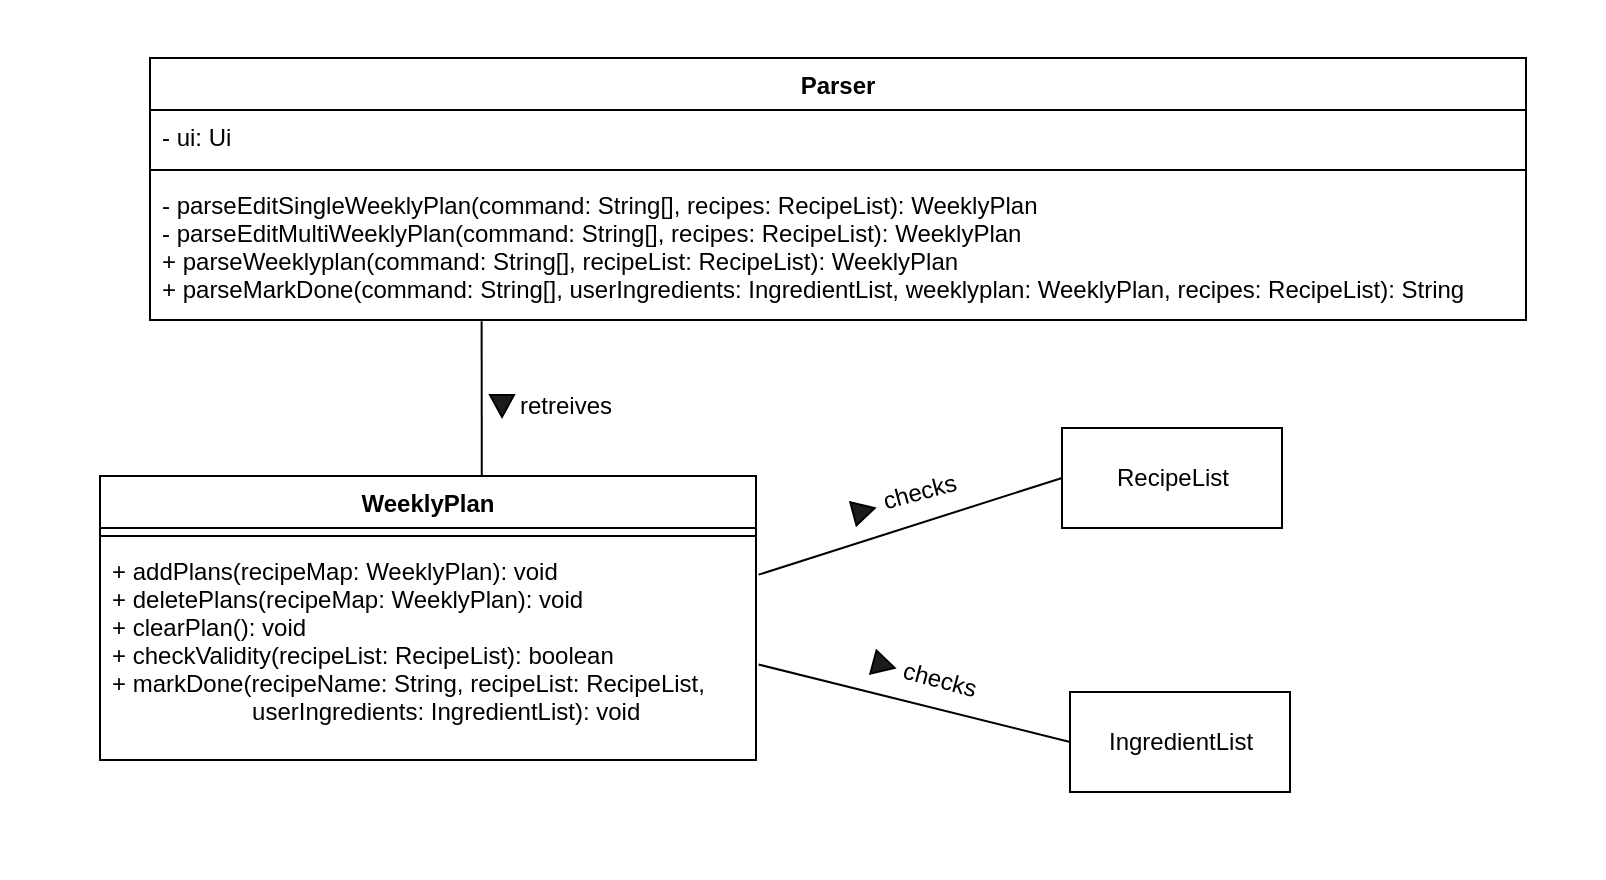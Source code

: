 <mxfile version="20.8.10" type="device"><diagram name="Page-1" id="iIjgThHYcFBI7fSDfPCQ"><mxGraphModel dx="1036" dy="614" grid="0" gridSize="10" guides="1" tooltips="1" connect="1" arrows="1" fold="1" page="1" pageScale="1" pageWidth="1169" pageHeight="827" math="0" shadow="0"><root><mxCell id="0"/><mxCell id="1" parent="0"/><mxCell id="bUnlsV6fxuU43DGshf5g-2" value="" style="rounded=0;whiteSpace=wrap;html=1;strokeColor=none;" vertex="1" parent="1"><mxGeometry x="181" y="43" width="802" height="439" as="geometry"/></mxCell><mxCell id="QD7r2LCSi3TkQgZWs7e6-1" value="Parser" style="swimlane;fontStyle=1;align=center;verticalAlign=top;childLayout=stackLayout;horizontal=1;startSize=26;horizontalStack=0;resizeParent=1;resizeParentMax=0;resizeLast=0;collapsible=1;marginBottom=0;" parent="1" vertex="1"><mxGeometry x="256" y="72" width="688" height="131" as="geometry"/></mxCell><mxCell id="QD7r2LCSi3TkQgZWs7e6-2" value="- ui: Ui" style="text;strokeColor=none;fillColor=none;align=left;verticalAlign=top;spacingLeft=4;spacingRight=4;overflow=hidden;rotatable=0;points=[[0,0.5],[1,0.5]];portConstraint=eastwest;" parent="QD7r2LCSi3TkQgZWs7e6-1" vertex="1"><mxGeometry y="26" width="688" height="26" as="geometry"/></mxCell><mxCell id="QD7r2LCSi3TkQgZWs7e6-3" value="" style="line;strokeWidth=1;fillColor=none;align=left;verticalAlign=middle;spacingTop=-1;spacingLeft=3;spacingRight=3;rotatable=0;labelPosition=right;points=[];portConstraint=eastwest;strokeColor=inherit;" parent="QD7r2LCSi3TkQgZWs7e6-1" vertex="1"><mxGeometry y="52" width="688" height="8" as="geometry"/></mxCell><mxCell id="QD7r2LCSi3TkQgZWs7e6-4" value="- parseEditSingleWeeklyPlan(command: String[], recipes: RecipeList): WeeklyPlan&#10;- parseEditMultiWeeklyPlan(command: String[], recipes: RecipeList): WeeklyPlan&#10;+ parseWeeklyplan(command: String[], recipeList: RecipeList): WeeklyPlan&#10;+ parseMarkDone(command: String[], userIngredients: IngredientList, weeklyplan: WeeklyPlan, recipes: RecipeList): String" style="text;strokeColor=none;fillColor=none;align=left;verticalAlign=top;spacingLeft=4;spacingRight=4;overflow=hidden;rotatable=0;points=[[0,0.5],[1,0.5]];portConstraint=eastwest;" parent="QD7r2LCSi3TkQgZWs7e6-1" vertex="1"><mxGeometry y="60" width="688" height="71" as="geometry"/></mxCell><mxCell id="hIFIIhPJ4twFU5yM0rof-14" value="" style="endArrow=none;html=1;rounded=0;entryX=0.241;entryY=1.008;entryDx=0;entryDy=0;entryPerimeter=0;exitX=0.582;exitY=0.027;exitDx=0;exitDy=0;exitPerimeter=0;" parent="1" source="hIFIIhPJ4twFU5yM0rof-9" target="QD7r2LCSi3TkQgZWs7e6-4" edge="1"><mxGeometry width="50" height="50" relative="1" as="geometry"><mxPoint x="359" y="375" as="sourcePoint"/><mxPoint x="543" y="385" as="targetPoint"/></mxGeometry></mxCell><mxCell id="hIFIIhPJ4twFU5yM0rof-9" value="WeeklyPlan" style="swimlane;fontStyle=1;align=center;verticalAlign=top;childLayout=stackLayout;horizontal=1;startSize=26;horizontalStack=0;resizeParent=1;resizeParentMax=0;resizeLast=0;collapsible=1;marginBottom=0;" parent="1" vertex="1"><mxGeometry x="231" y="281" width="328" height="142" as="geometry"/></mxCell><mxCell id="hIFIIhPJ4twFU5yM0rof-11" value="" style="line;strokeWidth=1;fillColor=none;align=left;verticalAlign=middle;spacingTop=-1;spacingLeft=3;spacingRight=3;rotatable=0;labelPosition=right;points=[];portConstraint=eastwest;strokeColor=inherit;" parent="hIFIIhPJ4twFU5yM0rof-9" vertex="1"><mxGeometry y="26" width="328" height="8" as="geometry"/></mxCell><mxCell id="hIFIIhPJ4twFU5yM0rof-12" value="+ addPlans(recipeMap: WeeklyPlan): void&#10;+ deletePlans(recipeMap: WeeklyPlan): void&#10;+ clearPlan(): void&#10;+ checkValidity(recipeList: RecipeList): boolean&#10;+ markDone(recipeName: String, recipeList: RecipeList,&#10;                     userIngredients: IngredientList): void" style="text;strokeColor=none;fillColor=none;align=left;verticalAlign=top;spacingLeft=4;spacingRight=4;overflow=hidden;rotatable=0;points=[[0,0.5],[1,0.5]];portConstraint=eastwest;" parent="hIFIIhPJ4twFU5yM0rof-9" vertex="1"><mxGeometry y="34" width="328" height="108" as="geometry"/></mxCell><mxCell id="HeCyMTVuNE_iKDOBeIpo-3" style="rounded=0;orthogonalLoop=1;jettySize=auto;html=1;exitX=0;exitY=0.5;exitDx=0;exitDy=0;entryX=1.004;entryY=0.142;entryDx=0;entryDy=0;entryPerimeter=0;endArrow=none;endFill=0;" parent="1" source="HeCyMTVuNE_iKDOBeIpo-1" target="hIFIIhPJ4twFU5yM0rof-12" edge="1"><mxGeometry relative="1" as="geometry"/></mxCell><mxCell id="HeCyMTVuNE_iKDOBeIpo-1" value="RecipeList" style="html=1;" parent="1" vertex="1"><mxGeometry x="712" y="257" width="110" height="50" as="geometry"/></mxCell><mxCell id="HeCyMTVuNE_iKDOBeIpo-4" style="rounded=0;orthogonalLoop=1;jettySize=auto;html=1;exitX=0;exitY=0.5;exitDx=0;exitDy=0;entryX=1.004;entryY=0.558;entryDx=0;entryDy=0;entryPerimeter=0;endArrow=none;endFill=0;" parent="1" source="HeCyMTVuNE_iKDOBeIpo-2" target="hIFIIhPJ4twFU5yM0rof-12" edge="1"><mxGeometry relative="1" as="geometry"/></mxCell><mxCell id="HeCyMTVuNE_iKDOBeIpo-2" value="IngredientList" style="html=1;" parent="1" vertex="1"><mxGeometry x="716" y="389" width="110" height="50" as="geometry"/></mxCell><mxCell id="HeCyMTVuNE_iKDOBeIpo-5" value="checks" style="text;html=1;strokeColor=none;fillColor=none;align=center;verticalAlign=middle;whiteSpace=wrap;rounded=0;rotation=-15;" parent="1" vertex="1"><mxGeometry x="611" y="274" width="60" height="30" as="geometry"/></mxCell><mxCell id="PSY6YdpIokRRKpYWrrJO-3" value="" style="verticalLabelPosition=bottom;verticalAlign=top;html=1;shape=mxgraph.basic.acute_triangle;dx=0.5;fillColor=#1c1c1c;rotation=75;" parent="1" vertex="1"><mxGeometry x="607" y="293" width="12" height="11" as="geometry"/></mxCell><mxCell id="PSY6YdpIokRRKpYWrrJO-4" value="checks" style="text;html=1;strokeColor=none;fillColor=none;align=center;verticalAlign=middle;whiteSpace=wrap;rounded=0;rotation=15;" parent="1" vertex="1"><mxGeometry x="621.004" y="367.997" width="60" height="30" as="geometry"/></mxCell><mxCell id="PSY6YdpIokRRKpYWrrJO-5" value="" style="verticalLabelPosition=bottom;verticalAlign=top;html=1;shape=mxgraph.basic.acute_triangle;dx=0.5;fillColor=#1c1c1c;rotation=105;" parent="1" vertex="1"><mxGeometry x="617.004" y="369.997" width="12" height="11" as="geometry"/></mxCell><mxCell id="PSY6YdpIokRRKpYWrrJO-9" value="" style="group" parent="1" vertex="1" connectable="0"><mxGeometry x="426" y="231" width="68" height="30" as="geometry"/></mxCell><mxCell id="PSY6YdpIokRRKpYWrrJO-10" value="retreives" style="text;html=1;strokeColor=none;fillColor=none;align=center;verticalAlign=middle;whiteSpace=wrap;rounded=0;" parent="PSY6YdpIokRRKpYWrrJO-9" vertex="1"><mxGeometry x="8" width="60" height="30" as="geometry"/></mxCell><mxCell id="PSY6YdpIokRRKpYWrrJO-11" value="" style="verticalLabelPosition=bottom;verticalAlign=top;html=1;shape=mxgraph.basic.acute_triangle;dx=0.5;fillColor=#1c1c1c;rotation=-180;" parent="PSY6YdpIokRRKpYWrrJO-9" vertex="1"><mxGeometry y="9.5" width="12" height="11" as="geometry"/></mxCell></root></mxGraphModel></diagram></mxfile>